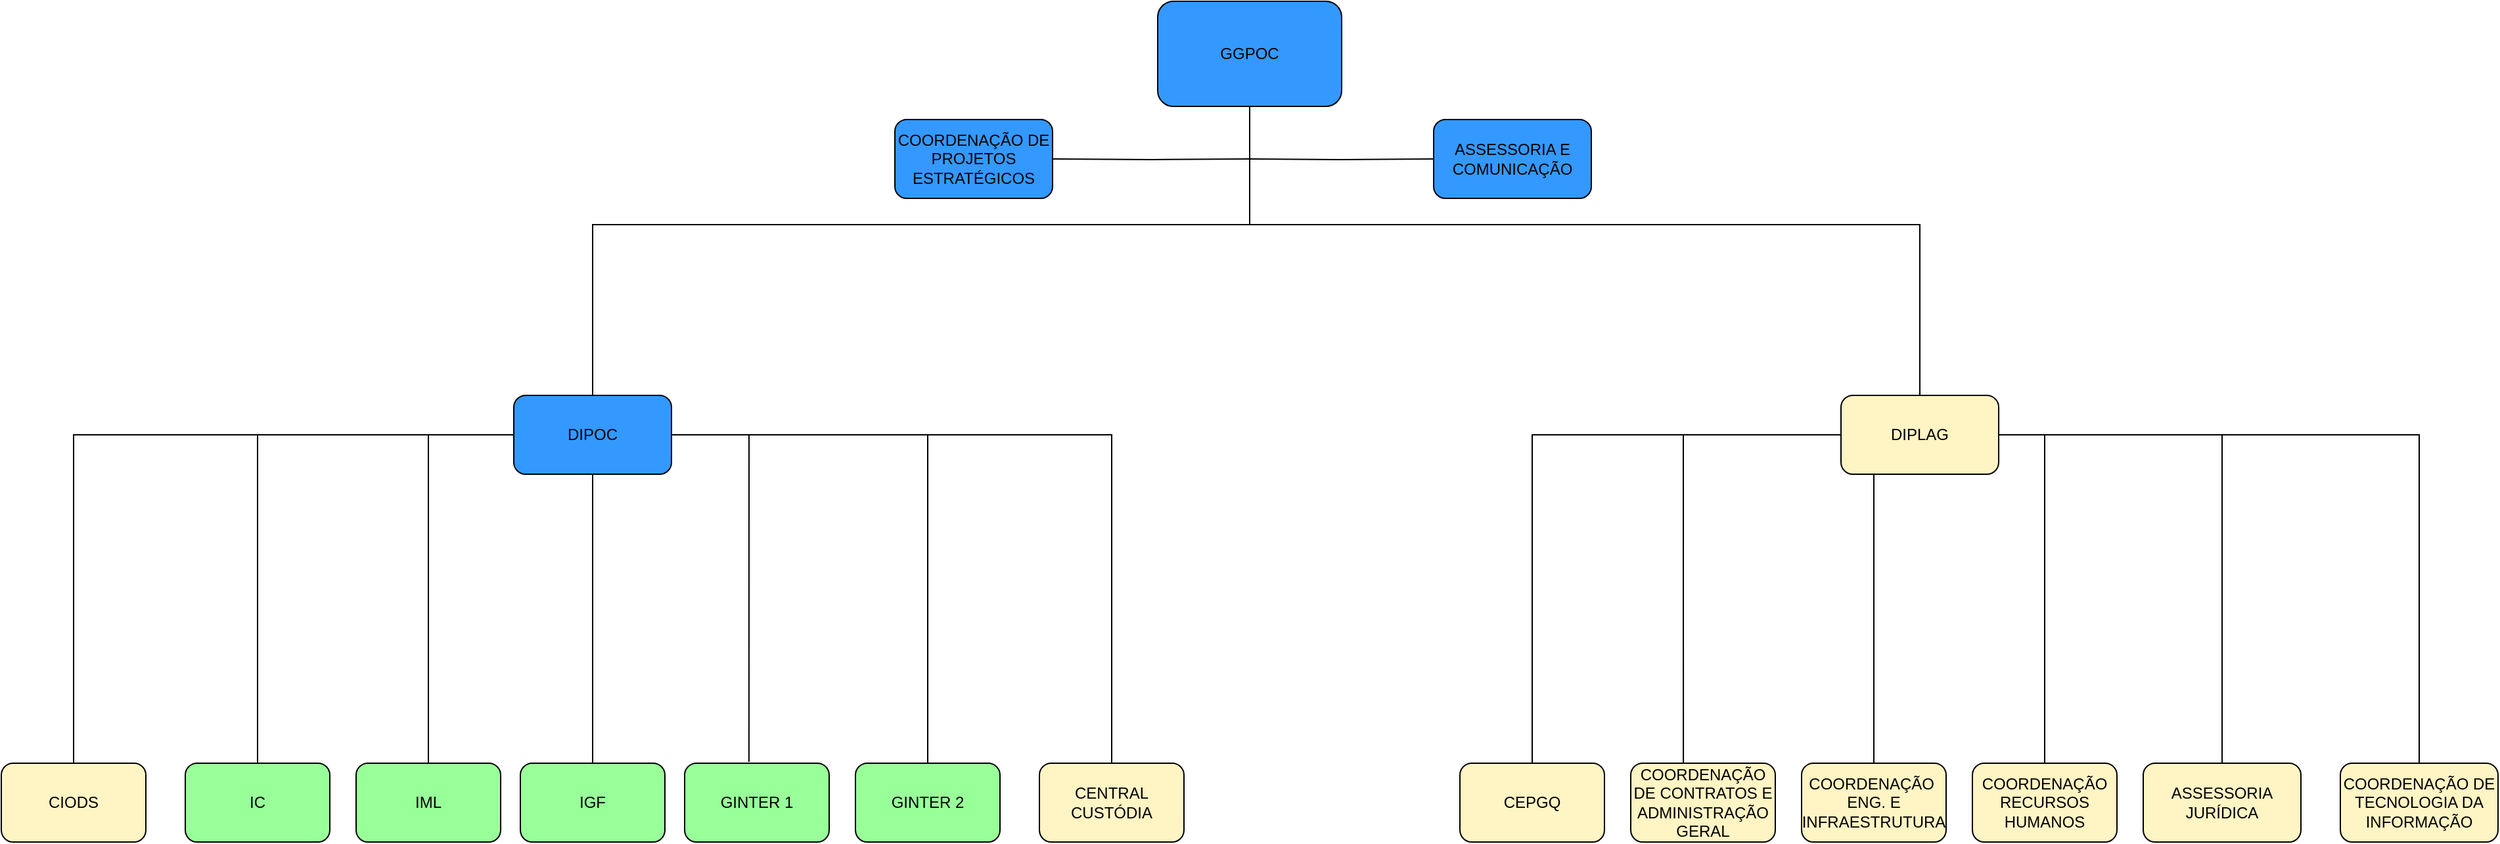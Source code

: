 <mxfile version="26.0.6">
  <diagram name="Página-1" id="0K0YXG1McnX2W62Tz3sX">
    <mxGraphModel dx="4366" dy="1054" grid="1" gridSize="10" guides="1" tooltips="1" connect="1" arrows="1" fold="1" page="1" pageScale="1" pageWidth="2339" pageHeight="3300" math="0" shadow="0">
      <root>
        <mxCell id="0" />
        <mxCell id="1" parent="0" />
        <mxCell id="xnhlpHmmhGfdedn4X0CP-37" value="" style="edgeStyle=orthogonalEdgeStyle;rounded=0;orthogonalLoop=1;jettySize=auto;html=1;endArrow=none;endFill=0;" edge="1" parent="1" target="xnhlpHmmhGfdedn4X0CP-36">
          <mxGeometry relative="1" as="geometry">
            <mxPoint x="690" y="200" as="sourcePoint" />
          </mxGeometry>
        </mxCell>
        <mxCell id="xnhlpHmmhGfdedn4X0CP-39" value="" style="edgeStyle=orthogonalEdgeStyle;rounded=0;orthogonalLoop=1;jettySize=auto;html=1;endArrow=none;endFill=0;" edge="1" parent="1" target="xnhlpHmmhGfdedn4X0CP-38">
          <mxGeometry relative="1" as="geometry">
            <mxPoint x="690" y="200" as="sourcePoint" />
          </mxGeometry>
        </mxCell>
        <mxCell id="xnhlpHmmhGfdedn4X0CP-2" value="&lt;font style=&quot;vertical-align: inherit;&quot;&gt;&lt;font style=&quot;vertical-align: inherit;&quot;&gt;GGPOC&lt;/font&gt;&lt;/font&gt;" style="rounded=1;whiteSpace=wrap;html=1;fillColor=#3399FF;" vertex="1" parent="1">
          <mxGeometry x="620" y="80" width="140" height="80" as="geometry" />
        </mxCell>
        <mxCell id="xnhlpHmmhGfdedn4X0CP-27" style="edgeStyle=orthogonalEdgeStyle;rounded=0;orthogonalLoop=1;jettySize=auto;html=1;exitX=0;exitY=0.5;exitDx=0;exitDy=0;endArrow=none;endFill=0;" edge="1" parent="1" source="xnhlpHmmhGfdedn4X0CP-3" target="xnhlpHmmhGfdedn4X0CP-26">
          <mxGeometry relative="1" as="geometry" />
        </mxCell>
        <mxCell id="xnhlpHmmhGfdedn4X0CP-55" style="edgeStyle=orthogonalEdgeStyle;rounded=0;orthogonalLoop=1;jettySize=auto;html=1;exitX=0.5;exitY=1;exitDx=0;exitDy=0;endArrow=none;endFill=0;" edge="1" parent="1" source="xnhlpHmmhGfdedn4X0CP-3" target="xnhlpHmmhGfdedn4X0CP-34">
          <mxGeometry relative="1" as="geometry">
            <Array as="points">
              <mxPoint x="1190" y="440" />
              <mxPoint x="1165" y="440" />
            </Array>
          </mxGeometry>
        </mxCell>
        <mxCell id="xnhlpHmmhGfdedn4X0CP-56" style="edgeStyle=orthogonalEdgeStyle;rounded=0;orthogonalLoop=1;jettySize=auto;html=1;exitX=1;exitY=0.5;exitDx=0;exitDy=0;endArrow=none;endFill=0;" edge="1" parent="1" source="xnhlpHmmhGfdedn4X0CP-3" target="xnhlpHmmhGfdedn4X0CP-35">
          <mxGeometry relative="1" as="geometry" />
        </mxCell>
        <mxCell id="xnhlpHmmhGfdedn4X0CP-57" style="edgeStyle=orthogonalEdgeStyle;rounded=0;orthogonalLoop=1;jettySize=auto;html=1;exitX=1;exitY=0.5;exitDx=0;exitDy=0;entryX=0.5;entryY=0;entryDx=0;entryDy=0;endArrow=none;endFill=0;" edge="1" parent="1" source="xnhlpHmmhGfdedn4X0CP-3" target="xnhlpHmmhGfdedn4X0CP-51">
          <mxGeometry relative="1" as="geometry" />
        </mxCell>
        <mxCell id="xnhlpHmmhGfdedn4X0CP-61" style="edgeStyle=orthogonalEdgeStyle;rounded=0;orthogonalLoop=1;jettySize=auto;html=1;exitX=1;exitY=0.5;exitDx=0;exitDy=0;entryX=0.5;entryY=0;entryDx=0;entryDy=0;endArrow=none;endFill=0;" edge="1" parent="1" source="xnhlpHmmhGfdedn4X0CP-3" target="xnhlpHmmhGfdedn4X0CP-59">
          <mxGeometry relative="1" as="geometry" />
        </mxCell>
        <mxCell id="xnhlpHmmhGfdedn4X0CP-3" value="&lt;font style=&quot;vertical-align: inherit;&quot;&gt;&lt;font style=&quot;vertical-align: inherit;&quot;&gt;DIPLAG&lt;/font&gt;&lt;/font&gt;" style="rounded=1;whiteSpace=wrap;html=1;fillColor=#FFF4C3;" vertex="1" parent="1">
          <mxGeometry x="1140" y="380" width="120" height="60" as="geometry" />
        </mxCell>
        <mxCell id="xnhlpHmmhGfdedn4X0CP-15" style="edgeStyle=orthogonalEdgeStyle;rounded=0;orthogonalLoop=1;jettySize=auto;html=1;exitX=0;exitY=0.5;exitDx=0;exitDy=0;entryX=0.5;entryY=0;entryDx=0;entryDy=0;endArrow=none;endFill=0;" edge="1" parent="1" source="xnhlpHmmhGfdedn4X0CP-4" target="xnhlpHmmhGfdedn4X0CP-7">
          <mxGeometry relative="1" as="geometry">
            <mxPoint x="-50" y="480" as="targetPoint" />
          </mxGeometry>
        </mxCell>
        <mxCell id="xnhlpHmmhGfdedn4X0CP-16" style="edgeStyle=orthogonalEdgeStyle;rounded=0;orthogonalLoop=1;jettySize=auto;html=1;exitX=0;exitY=0.5;exitDx=0;exitDy=0;endArrow=none;endFill=0;" edge="1" parent="1" source="xnhlpHmmhGfdedn4X0CP-4" target="xnhlpHmmhGfdedn4X0CP-8">
          <mxGeometry relative="1" as="geometry" />
        </mxCell>
        <mxCell id="xnhlpHmmhGfdedn4X0CP-20" style="edgeStyle=orthogonalEdgeStyle;rounded=0;orthogonalLoop=1;jettySize=auto;html=1;exitX=1;exitY=0.5;exitDx=0;exitDy=0;entryX=0.5;entryY=0;entryDx=0;entryDy=0;endArrow=none;endFill=0;" edge="1" parent="1" source="xnhlpHmmhGfdedn4X0CP-4" target="xnhlpHmmhGfdedn4X0CP-10">
          <mxGeometry relative="1" as="geometry" />
        </mxCell>
        <mxCell id="xnhlpHmmhGfdedn4X0CP-44" style="edgeStyle=orthogonalEdgeStyle;rounded=0;orthogonalLoop=1;jettySize=auto;html=1;exitX=0.5;exitY=1;exitDx=0;exitDy=0;entryX=0.5;entryY=0;entryDx=0;entryDy=0;endArrow=none;endFill=0;" edge="1" parent="1" source="xnhlpHmmhGfdedn4X0CP-4" target="xnhlpHmmhGfdedn4X0CP-9">
          <mxGeometry relative="1" as="geometry">
            <mxPoint x="190" y="640" as="targetPoint" />
          </mxGeometry>
        </mxCell>
        <mxCell id="xnhlpHmmhGfdedn4X0CP-49" style="edgeStyle=orthogonalEdgeStyle;rounded=0;orthogonalLoop=1;jettySize=auto;html=1;exitX=0;exitY=0.5;exitDx=0;exitDy=0;entryX=0.5;entryY=0;entryDx=0;entryDy=0;endArrow=none;endFill=0;" edge="1" parent="1" source="xnhlpHmmhGfdedn4X0CP-4" target="xnhlpHmmhGfdedn4X0CP-47">
          <mxGeometry relative="1" as="geometry" />
        </mxCell>
        <mxCell id="xnhlpHmmhGfdedn4X0CP-50" style="edgeStyle=orthogonalEdgeStyle;rounded=0;orthogonalLoop=1;jettySize=auto;html=1;exitX=1;exitY=0.5;exitDx=0;exitDy=0;entryX=0.5;entryY=0;entryDx=0;entryDy=0;strokeColor=default;endArrow=none;endFill=0;" edge="1" parent="1" source="xnhlpHmmhGfdedn4X0CP-4" target="xnhlpHmmhGfdedn4X0CP-48">
          <mxGeometry relative="1" as="geometry" />
        </mxCell>
        <mxCell id="xnhlpHmmhGfdedn4X0CP-4" value="&lt;font style=&quot;vertical-align: inherit;&quot;&gt;&lt;font style=&quot;vertical-align: inherit;&quot;&gt;DIPOC&lt;/font&gt;&lt;/font&gt;" style="rounded=1;whiteSpace=wrap;html=1;fillColor=#3399FF;" vertex="1" parent="1">
          <mxGeometry x="130" y="380" width="120" height="60" as="geometry" />
        </mxCell>
        <mxCell id="xnhlpHmmhGfdedn4X0CP-5" value="" style="endArrow=none;html=1;rounded=0;exitX=0.5;exitY=0;exitDx=0;exitDy=0;entryX=0.5;entryY=1;entryDx=0;entryDy=0;" edge="1" parent="1" source="xnhlpHmmhGfdedn4X0CP-4" target="xnhlpHmmhGfdedn4X0CP-2">
          <mxGeometry width="50" height="50" relative="1" as="geometry">
            <mxPoint x="570" y="300" as="sourcePoint" />
            <mxPoint x="620" y="250" as="targetPoint" />
            <Array as="points">
              <mxPoint x="190" y="250" />
              <mxPoint x="320" y="250" />
              <mxPoint x="690" y="250" />
            </Array>
          </mxGeometry>
        </mxCell>
        <mxCell id="xnhlpHmmhGfdedn4X0CP-6" value="" style="endArrow=none;html=1;rounded=0;entryX=0.5;entryY=0;entryDx=0;entryDy=0;exitX=0.5;exitY=1;exitDx=0;exitDy=0;" edge="1" parent="1" source="xnhlpHmmhGfdedn4X0CP-2" target="xnhlpHmmhGfdedn4X0CP-3">
          <mxGeometry width="50" height="50" relative="1" as="geometry">
            <mxPoint x="760" y="250" as="sourcePoint" />
            <mxPoint x="810" y="200" as="targetPoint" />
            <Array as="points">
              <mxPoint x="690" y="250" />
              <mxPoint x="1080" y="250" />
              <mxPoint x="1200" y="250" />
            </Array>
          </mxGeometry>
        </mxCell>
        <mxCell id="xnhlpHmmhGfdedn4X0CP-7" value="&lt;font style=&quot;vertical-align: inherit;&quot;&gt;&lt;font style=&quot;vertical-align: inherit;&quot;&gt;IC&lt;/font&gt;&lt;/font&gt;" style="rounded=1;whiteSpace=wrap;html=1;fillColor=#99FF99;" vertex="1" parent="1">
          <mxGeometry x="-120" y="660" width="110" height="60" as="geometry" />
        </mxCell>
        <mxCell id="xnhlpHmmhGfdedn4X0CP-8" value="&lt;font style=&quot;vertical-align: inherit;&quot;&gt;&lt;font style=&quot;vertical-align: inherit;&quot;&gt;IML&lt;/font&gt;&lt;/font&gt;" style="rounded=1;whiteSpace=wrap;html=1;fillColor=#99FF99;" vertex="1" parent="1">
          <mxGeometry x="10" y="660" width="110" height="60" as="geometry" />
        </mxCell>
        <mxCell id="xnhlpHmmhGfdedn4X0CP-9" value="&lt;font style=&quot;vertical-align: inherit;&quot;&gt;&lt;font style=&quot;vertical-align: inherit;&quot;&gt;IGF&lt;/font&gt;&lt;/font&gt;" style="rounded=1;whiteSpace=wrap;html=1;fillColor=#99FF99;" vertex="1" parent="1">
          <mxGeometry x="135" y="660" width="110" height="60" as="geometry" />
        </mxCell>
        <mxCell id="xnhlpHmmhGfdedn4X0CP-10" value="&lt;font style=&quot;vertical-align: inherit;&quot;&gt;&lt;font style=&quot;vertical-align: inherit;&quot;&gt;GINTER 2&lt;/font&gt;&lt;/font&gt;" style="rounded=1;whiteSpace=wrap;html=1;fillColor=#99FF99;" vertex="1" parent="1">
          <mxGeometry x="390" y="660" width="110" height="60" as="geometry" />
        </mxCell>
        <mxCell id="xnhlpHmmhGfdedn4X0CP-11" value="&lt;font style=&quot;vertical-align: inherit;&quot;&gt;&lt;font style=&quot;vertical-align: inherit;&quot;&gt;GINTER 1&lt;/font&gt;&lt;/font&gt;" style="rounded=1;whiteSpace=wrap;html=1;fillColor=#99FF99;" vertex="1" parent="1">
          <mxGeometry x="260" y="660" width="110" height="60" as="geometry" />
        </mxCell>
        <mxCell id="xnhlpHmmhGfdedn4X0CP-21" style="edgeStyle=orthogonalEdgeStyle;rounded=0;orthogonalLoop=1;jettySize=auto;html=1;exitX=1;exitY=0.5;exitDx=0;exitDy=0;entryX=0.445;entryY=-0.017;entryDx=0;entryDy=0;entryPerimeter=0;endArrow=none;endFill=0;" edge="1" parent="1" source="xnhlpHmmhGfdedn4X0CP-4" target="xnhlpHmmhGfdedn4X0CP-11">
          <mxGeometry relative="1" as="geometry">
            <mxPoint x="348" y="490" as="targetPoint" />
          </mxGeometry>
        </mxCell>
        <mxCell id="xnhlpHmmhGfdedn4X0CP-26" value="&lt;font style=&quot;vertical-align: inherit;&quot;&gt;&lt;font style=&quot;vertical-align: inherit;&quot;&gt;CEPGQ&lt;/font&gt;&lt;/font&gt;" style="rounded=1;whiteSpace=wrap;html=1;fillColor=#FFF4C3;" vertex="1" parent="1">
          <mxGeometry x="850" y="660" width="110" height="60" as="geometry" />
        </mxCell>
        <mxCell id="xnhlpHmmhGfdedn4X0CP-33" value="&lt;font style=&quot;vertical-align: inherit;&quot;&gt;&lt;font style=&quot;vertical-align: inherit;&quot;&gt;&lt;font style=&quot;vertical-align: inherit;&quot;&gt;&lt;font style=&quot;vertical-align: inherit;&quot;&gt;&lt;font style=&quot;vertical-align: inherit;&quot;&gt;&lt;font style=&quot;vertical-align: inherit;&quot;&gt;COORDENAÇÃO DE CONTRATOS E ADMINISTRAÇÃO GERAL&lt;/font&gt;&lt;/font&gt;&lt;/font&gt;&lt;/font&gt;&lt;/font&gt;&lt;/font&gt;" style="rounded=1;whiteSpace=wrap;html=1;fillColor=#FFF4C3;" vertex="1" parent="1">
          <mxGeometry x="980" y="660" width="110" height="60" as="geometry" />
        </mxCell>
        <mxCell id="xnhlpHmmhGfdedn4X0CP-34" value="&lt;font style=&quot;vertical-align: inherit;&quot;&gt;&lt;font style=&quot;vertical-align: inherit;&quot;&gt;COORDENAÇÃO&amp;nbsp; ENG. E INFRAESTRUTURA&lt;/font&gt;&lt;/font&gt;" style="rounded=1;whiteSpace=wrap;html=1;fillColor=#FFF4C3;" vertex="1" parent="1">
          <mxGeometry x="1110" y="660" width="110" height="60" as="geometry" />
        </mxCell>
        <mxCell id="xnhlpHmmhGfdedn4X0CP-35" value="&lt;font style=&quot;vertical-align: inherit;&quot;&gt;&lt;font style=&quot;vertical-align: inherit;&quot;&gt;&lt;font style=&quot;vertical-align: inherit;&quot;&gt;&lt;font style=&quot;vertical-align: inherit;&quot;&gt;&lt;font style=&quot;vertical-align: inherit;&quot;&gt;&lt;font style=&quot;vertical-align: inherit;&quot;&gt;COORDENAÇÃO&lt;/font&gt;&lt;/font&gt;&lt;/font&gt;&lt;/font&gt;&lt;/font&gt;&lt;/font&gt;&lt;div&gt;&lt;font style=&quot;vertical-align: inherit;&quot;&gt;&lt;font style=&quot;vertical-align: inherit;&quot;&gt;&lt;font style=&quot;vertical-align: inherit;&quot;&gt;&lt;font style=&quot;vertical-align: inherit;&quot;&gt;&lt;font style=&quot;vertical-align: inherit;&quot;&gt;&lt;font style=&quot;vertical-align: inherit;&quot;&gt;RECURSOS HUMANOS&lt;/font&gt;&lt;/font&gt;&lt;/font&gt;&lt;/font&gt;&lt;/font&gt;&lt;/font&gt;&lt;/div&gt;" style="rounded=1;whiteSpace=wrap;html=1;fillColor=#FFF4C3;" vertex="1" parent="1">
          <mxGeometry x="1240" y="660" width="110" height="60" as="geometry" />
        </mxCell>
        <mxCell id="xnhlpHmmhGfdedn4X0CP-36" value="&lt;font style=&quot;vertical-align: inherit;&quot;&gt;&lt;font style=&quot;vertical-align: inherit;&quot;&gt;ASSESSORIA E COMUNICAÇÃO&lt;/font&gt;&lt;/font&gt;" style="whiteSpace=wrap;html=1;fillColor=#3399FF;rounded=1;" vertex="1" parent="1">
          <mxGeometry x="830" y="170" width="120" height="60" as="geometry" />
        </mxCell>
        <mxCell id="xnhlpHmmhGfdedn4X0CP-38" value="&lt;font style=&quot;vertical-align: inherit;&quot;&gt;&lt;font style=&quot;vertical-align: inherit;&quot;&gt;&lt;font style=&quot;vertical-align: inherit;&quot;&gt;&lt;font style=&quot;vertical-align: inherit;&quot;&gt;COORDENAÇÃO DE PROJETOS ESTRATÉGICOS&lt;/font&gt;&lt;/font&gt;&lt;/font&gt;&lt;/font&gt;" style="whiteSpace=wrap;html=1;fillColor=#3399FF;rounded=1;" vertex="1" parent="1">
          <mxGeometry x="420" y="170" width="120" height="60" as="geometry" />
        </mxCell>
        <mxCell id="xnhlpHmmhGfdedn4X0CP-41" style="edgeStyle=orthogonalEdgeStyle;rounded=0;orthogonalLoop=1;jettySize=auto;html=1;exitX=0;exitY=0.5;exitDx=0;exitDy=0;entryX=0.364;entryY=0;entryDx=0;entryDy=0;entryPerimeter=0;endArrow=none;endFill=0;" edge="1" parent="1" source="xnhlpHmmhGfdedn4X0CP-3" target="xnhlpHmmhGfdedn4X0CP-33">
          <mxGeometry relative="1" as="geometry" />
        </mxCell>
        <mxCell id="xnhlpHmmhGfdedn4X0CP-47" value="CIODS" style="rounded=1;whiteSpace=wrap;html=1;fillColor=#FFF4C3;" vertex="1" parent="1">
          <mxGeometry x="-260" y="660" width="110" height="60" as="geometry" />
        </mxCell>
        <mxCell id="xnhlpHmmhGfdedn4X0CP-48" value="CENTRAL CUSTÓDIA" style="rounded=1;whiteSpace=wrap;html=1;fillColor=#FFF4C3;" vertex="1" parent="1">
          <mxGeometry x="530" y="660" width="110" height="60" as="geometry" />
        </mxCell>
        <mxCell id="xnhlpHmmhGfdedn4X0CP-51" value="ASSESSORIA JURÍDICA" style="whiteSpace=wrap;html=1;fillColor=#FFF4C3;rounded=1;" vertex="1" parent="1">
          <mxGeometry x="1370" y="660" width="120" height="60" as="geometry" />
        </mxCell>
        <mxCell id="xnhlpHmmhGfdedn4X0CP-59" value="COORDENAÇÃO DE TECNOLOGIA DA INFORMAÇÃO" style="whiteSpace=wrap;html=1;fillColor=#FFF4C3;rounded=1;" vertex="1" parent="1">
          <mxGeometry x="1520" y="660" width="120" height="60" as="geometry" />
        </mxCell>
      </root>
    </mxGraphModel>
  </diagram>
</mxfile>
